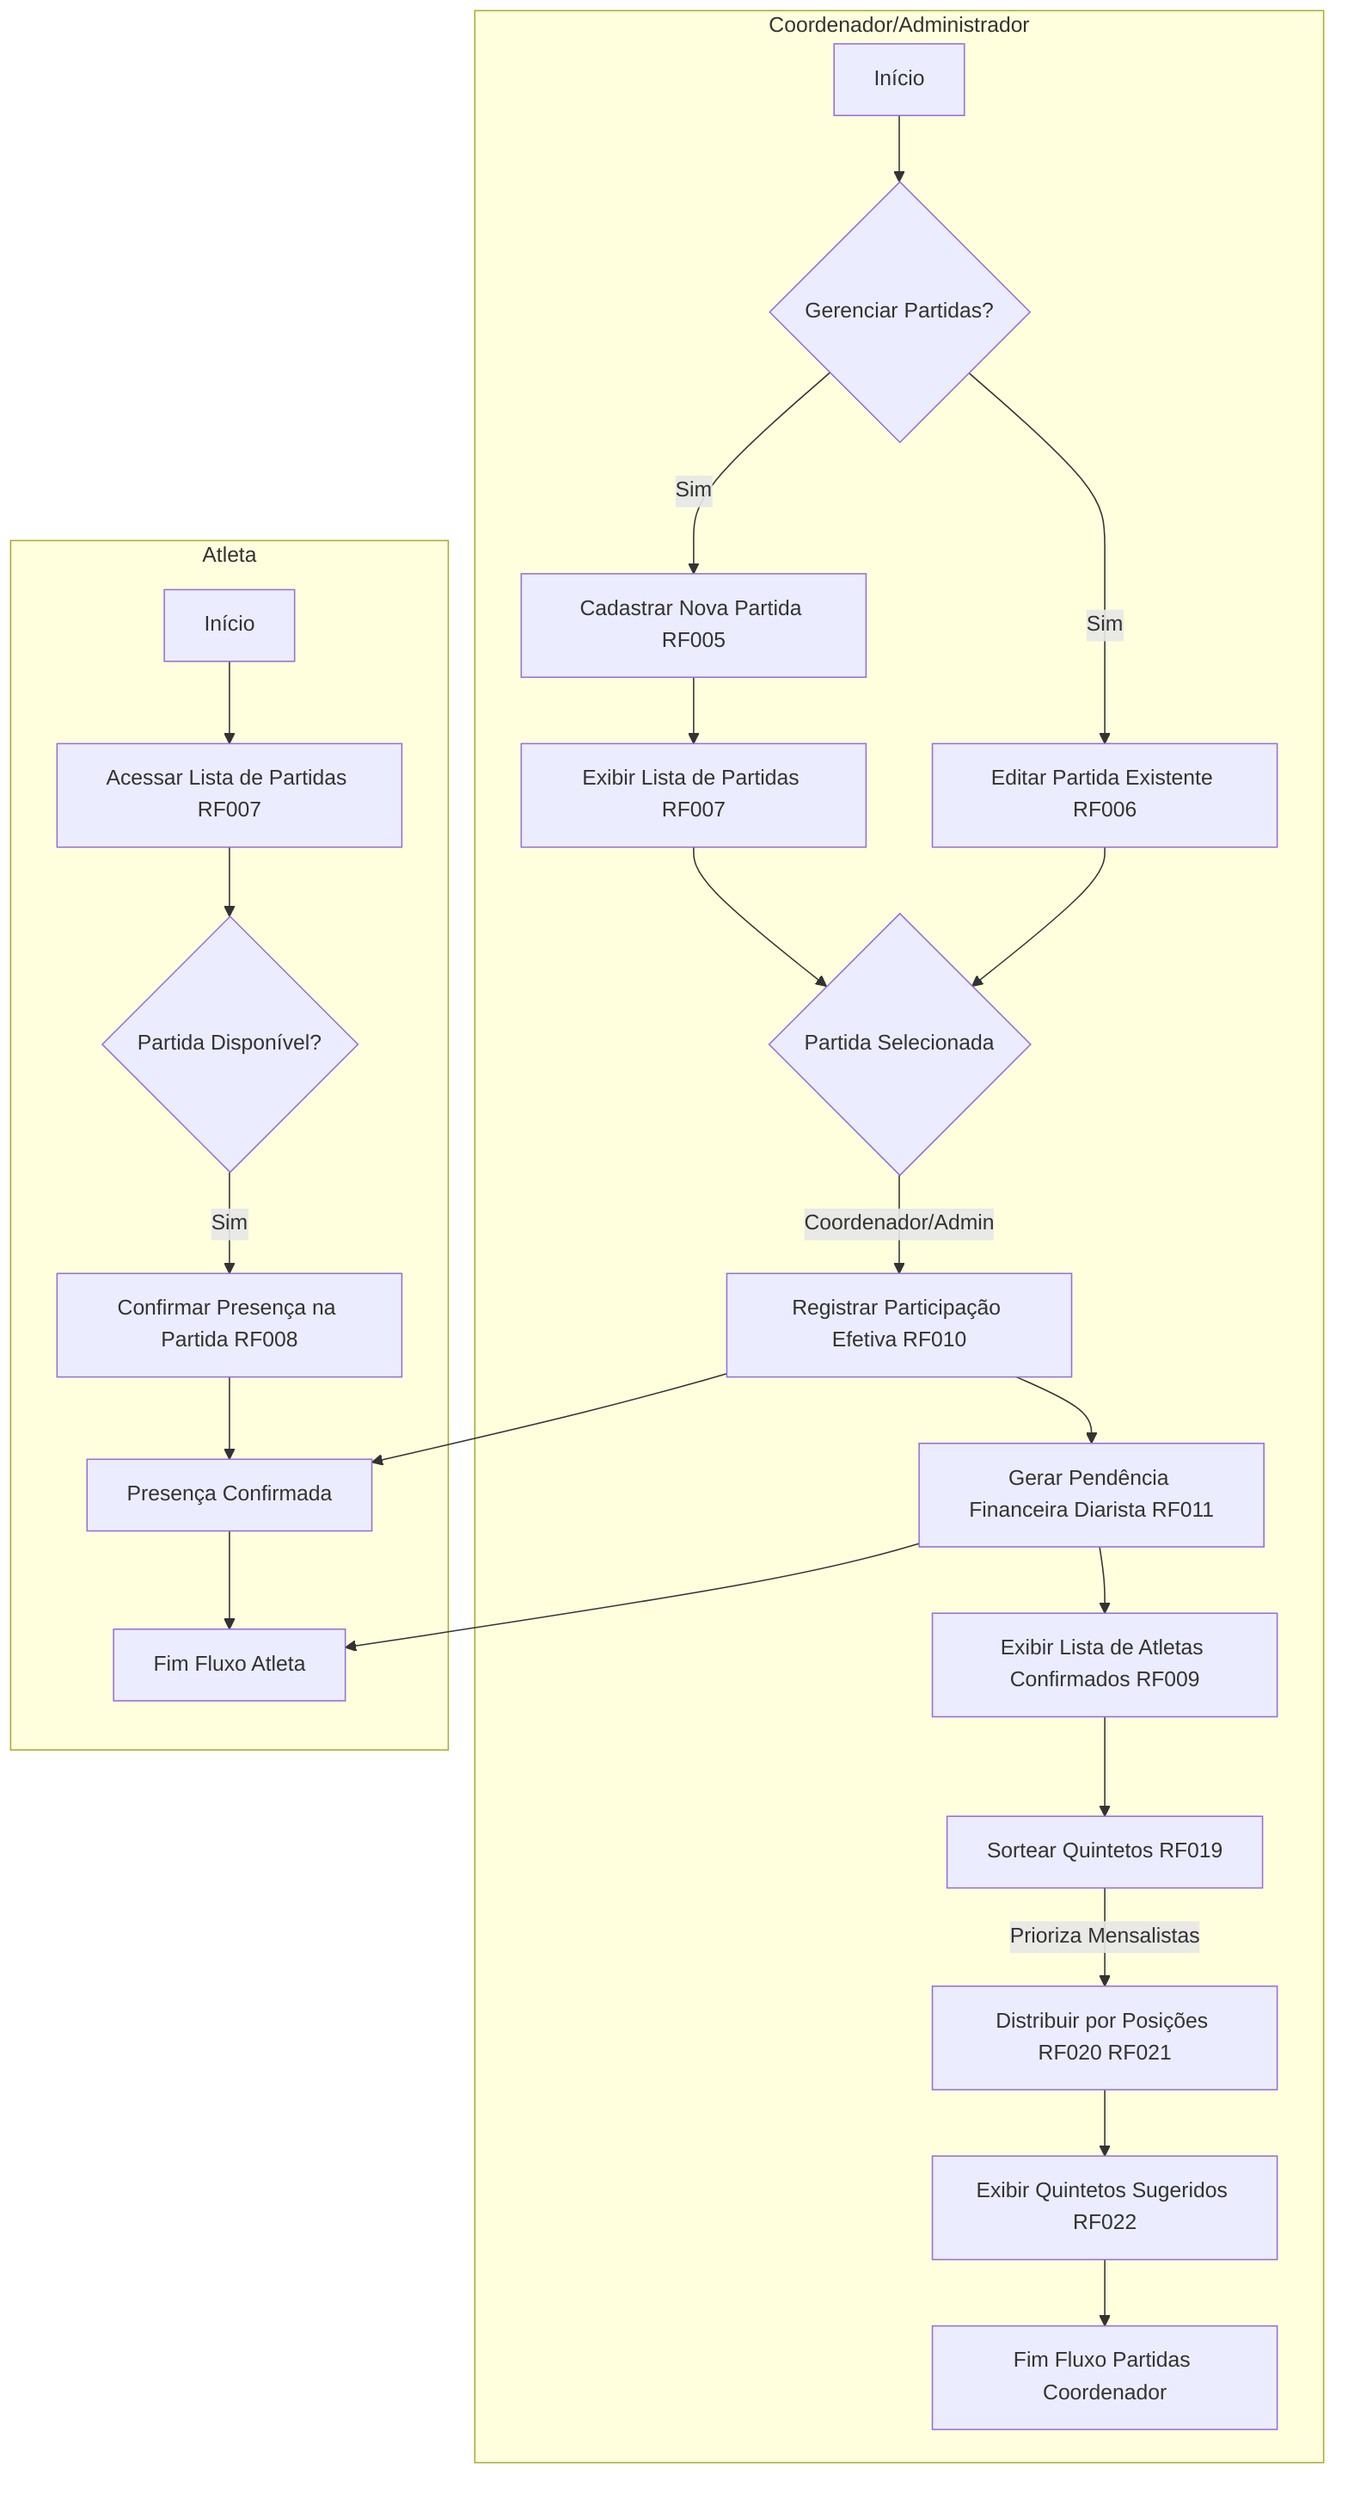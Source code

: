 flowchart TD
    subgraph Coordenador/Administrador
        A[Início] --> B{Gerenciar Partidas?}
        B -- Sim --> C[Cadastrar Nova Partida RF005] --> D[Exibir Lista de Partidas RF007]
        B -- Sim --> E[Editar Partida Existente RF006]
        D --> F{Partida Selecionada}
        E --> F
        F -- Coordenador/Admin --> G[Registrar Participação Efetiva RF010]
        G --> H[Gerar Pendência Financeira Diarista RF011]
        H --> I[Exibir Lista de Atletas Confirmados RF009]
        I --> J[Sortear Quintetos RF019]
        J -- Prioriza Mensalistas --> K[Distribuir por Posições RF020 RF021]
        K --> L[Exibir Quintetos Sugeridos RF022]
        L --> M[Fim Fluxo Partidas Coordenador]
    end

    subgraph Atleta
        N[Início] --> O[Acessar Lista de Partidas RF007]
        O --> P{Partida Disponível?}
        P -- Sim --> Q[Confirmar Presença na Partida RF008]
        Q --> R[Presença Confirmada]
        R --> S[Fim Fluxo Atleta]
    end

    G --> R
    H --> S